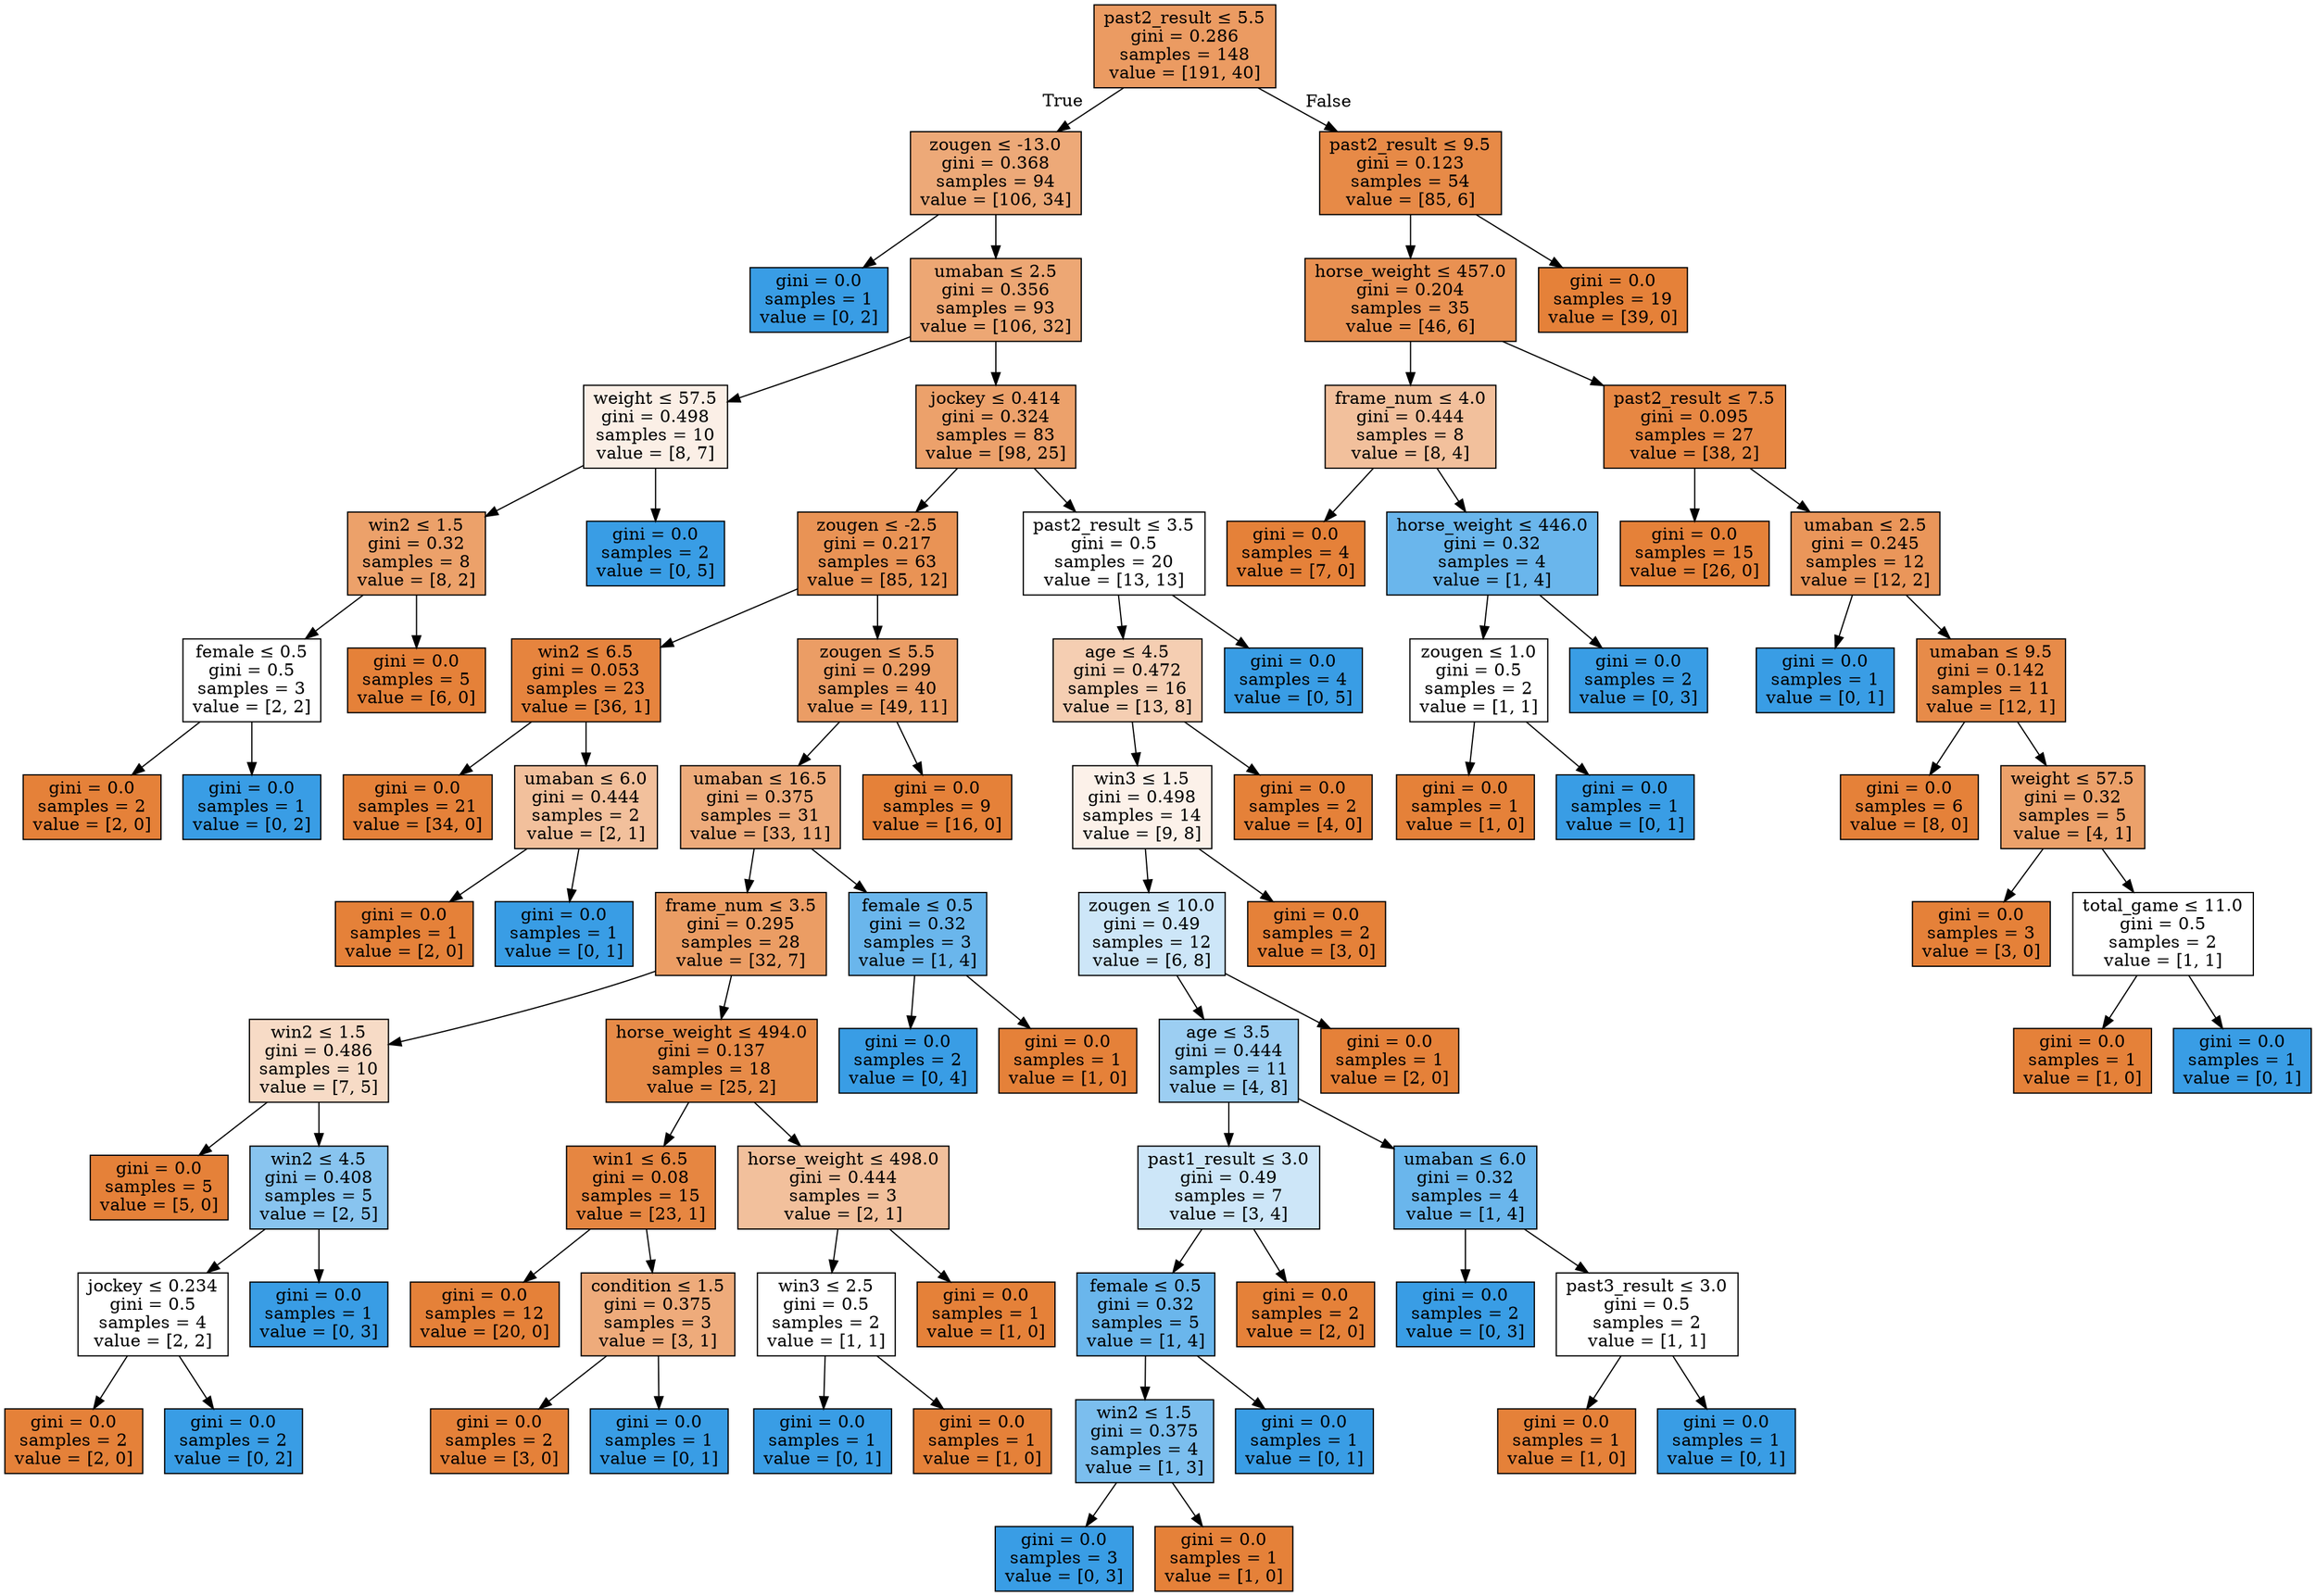 digraph Tree {
node [shape=box, style="filled", color="black"] ;
0 [label=<past2_result &le; 5.5<br/>gini = 0.286<br/>samples = 148<br/>value = [191, 40]>, fillcolor="#e58139ca"] ;
1 [label=<zougen &le; -13.0<br/>gini = 0.368<br/>samples = 94<br/>value = [106, 34]>, fillcolor="#e58139ad"] ;
0 -> 1 [labeldistance=2.5, labelangle=45, headlabel="True"] ;
2 [label=<gini = 0.0<br/>samples = 1<br/>value = [0, 2]>, fillcolor="#399de5ff"] ;
1 -> 2 ;
3 [label=<umaban &le; 2.5<br/>gini = 0.356<br/>samples = 93<br/>value = [106, 32]>, fillcolor="#e58139b2"] ;
1 -> 3 ;
4 [label=<weight &le; 57.5<br/>gini = 0.498<br/>samples = 10<br/>value = [8, 7]>, fillcolor="#e5813920"] ;
3 -> 4 ;
5 [label=<win2 &le; 1.5<br/>gini = 0.32<br/>samples = 8<br/>value = [8, 2]>, fillcolor="#e58139bf"] ;
4 -> 5 ;
6 [label=<female &le; 0.5<br/>gini = 0.5<br/>samples = 3<br/>value = [2, 2]>, fillcolor="#e5813900"] ;
5 -> 6 ;
7 [label=<gini = 0.0<br/>samples = 2<br/>value = [2, 0]>, fillcolor="#e58139ff"] ;
6 -> 7 ;
8 [label=<gini = 0.0<br/>samples = 1<br/>value = [0, 2]>, fillcolor="#399de5ff"] ;
6 -> 8 ;
9 [label=<gini = 0.0<br/>samples = 5<br/>value = [6, 0]>, fillcolor="#e58139ff"] ;
5 -> 9 ;
10 [label=<gini = 0.0<br/>samples = 2<br/>value = [0, 5]>, fillcolor="#399de5ff"] ;
4 -> 10 ;
11 [label=<jockey &le; 0.414<br/>gini = 0.324<br/>samples = 83<br/>value = [98, 25]>, fillcolor="#e58139be"] ;
3 -> 11 ;
12 [label=<zougen &le; -2.5<br/>gini = 0.217<br/>samples = 63<br/>value = [85, 12]>, fillcolor="#e58139db"] ;
11 -> 12 ;
13 [label=<win2 &le; 6.5<br/>gini = 0.053<br/>samples = 23<br/>value = [36, 1]>, fillcolor="#e58139f8"] ;
12 -> 13 ;
14 [label=<gini = 0.0<br/>samples = 21<br/>value = [34, 0]>, fillcolor="#e58139ff"] ;
13 -> 14 ;
15 [label=<umaban &le; 6.0<br/>gini = 0.444<br/>samples = 2<br/>value = [2, 1]>, fillcolor="#e581397f"] ;
13 -> 15 ;
16 [label=<gini = 0.0<br/>samples = 1<br/>value = [2, 0]>, fillcolor="#e58139ff"] ;
15 -> 16 ;
17 [label=<gini = 0.0<br/>samples = 1<br/>value = [0, 1]>, fillcolor="#399de5ff"] ;
15 -> 17 ;
18 [label=<zougen &le; 5.5<br/>gini = 0.299<br/>samples = 40<br/>value = [49, 11]>, fillcolor="#e58139c6"] ;
12 -> 18 ;
19 [label=<umaban &le; 16.5<br/>gini = 0.375<br/>samples = 31<br/>value = [33, 11]>, fillcolor="#e58139aa"] ;
18 -> 19 ;
20 [label=<frame_num &le; 3.5<br/>gini = 0.295<br/>samples = 28<br/>value = [32, 7]>, fillcolor="#e58139c7"] ;
19 -> 20 ;
21 [label=<win2 &le; 1.5<br/>gini = 0.486<br/>samples = 10<br/>value = [7, 5]>, fillcolor="#e5813949"] ;
20 -> 21 ;
22 [label=<gini = 0.0<br/>samples = 5<br/>value = [5, 0]>, fillcolor="#e58139ff"] ;
21 -> 22 ;
23 [label=<win2 &le; 4.5<br/>gini = 0.408<br/>samples = 5<br/>value = [2, 5]>, fillcolor="#399de599"] ;
21 -> 23 ;
24 [label=<jockey &le; 0.234<br/>gini = 0.5<br/>samples = 4<br/>value = [2, 2]>, fillcolor="#e5813900"] ;
23 -> 24 ;
25 [label=<gini = 0.0<br/>samples = 2<br/>value = [2, 0]>, fillcolor="#e58139ff"] ;
24 -> 25 ;
26 [label=<gini = 0.0<br/>samples = 2<br/>value = [0, 2]>, fillcolor="#399de5ff"] ;
24 -> 26 ;
27 [label=<gini = 0.0<br/>samples = 1<br/>value = [0, 3]>, fillcolor="#399de5ff"] ;
23 -> 27 ;
28 [label=<horse_weight &le; 494.0<br/>gini = 0.137<br/>samples = 18<br/>value = [25, 2]>, fillcolor="#e58139eb"] ;
20 -> 28 ;
29 [label=<win1 &le; 6.5<br/>gini = 0.08<br/>samples = 15<br/>value = [23, 1]>, fillcolor="#e58139f4"] ;
28 -> 29 ;
30 [label=<gini = 0.0<br/>samples = 12<br/>value = [20, 0]>, fillcolor="#e58139ff"] ;
29 -> 30 ;
31 [label=<condition &le; 1.5<br/>gini = 0.375<br/>samples = 3<br/>value = [3, 1]>, fillcolor="#e58139aa"] ;
29 -> 31 ;
32 [label=<gini = 0.0<br/>samples = 2<br/>value = [3, 0]>, fillcolor="#e58139ff"] ;
31 -> 32 ;
33 [label=<gini = 0.0<br/>samples = 1<br/>value = [0, 1]>, fillcolor="#399de5ff"] ;
31 -> 33 ;
34 [label=<horse_weight &le; 498.0<br/>gini = 0.444<br/>samples = 3<br/>value = [2, 1]>, fillcolor="#e581397f"] ;
28 -> 34 ;
35 [label=<win3 &le; 2.5<br/>gini = 0.5<br/>samples = 2<br/>value = [1, 1]>, fillcolor="#e5813900"] ;
34 -> 35 ;
36 [label=<gini = 0.0<br/>samples = 1<br/>value = [0, 1]>, fillcolor="#399de5ff"] ;
35 -> 36 ;
37 [label=<gini = 0.0<br/>samples = 1<br/>value = [1, 0]>, fillcolor="#e58139ff"] ;
35 -> 37 ;
38 [label=<gini = 0.0<br/>samples = 1<br/>value = [1, 0]>, fillcolor="#e58139ff"] ;
34 -> 38 ;
39 [label=<female &le; 0.5<br/>gini = 0.32<br/>samples = 3<br/>value = [1, 4]>, fillcolor="#399de5bf"] ;
19 -> 39 ;
40 [label=<gini = 0.0<br/>samples = 2<br/>value = [0, 4]>, fillcolor="#399de5ff"] ;
39 -> 40 ;
41 [label=<gini = 0.0<br/>samples = 1<br/>value = [1, 0]>, fillcolor="#e58139ff"] ;
39 -> 41 ;
42 [label=<gini = 0.0<br/>samples = 9<br/>value = [16, 0]>, fillcolor="#e58139ff"] ;
18 -> 42 ;
43 [label=<past2_result &le; 3.5<br/>gini = 0.5<br/>samples = 20<br/>value = [13, 13]>, fillcolor="#e5813900"] ;
11 -> 43 ;
44 [label=<age &le; 4.5<br/>gini = 0.472<br/>samples = 16<br/>value = [13, 8]>, fillcolor="#e5813962"] ;
43 -> 44 ;
45 [label=<win3 &le; 1.5<br/>gini = 0.498<br/>samples = 14<br/>value = [9, 8]>, fillcolor="#e581391c"] ;
44 -> 45 ;
46 [label=<zougen &le; 10.0<br/>gini = 0.49<br/>samples = 12<br/>value = [6, 8]>, fillcolor="#399de540"] ;
45 -> 46 ;
47 [label=<age &le; 3.5<br/>gini = 0.444<br/>samples = 11<br/>value = [4, 8]>, fillcolor="#399de57f"] ;
46 -> 47 ;
48 [label=<past1_result &le; 3.0<br/>gini = 0.49<br/>samples = 7<br/>value = [3, 4]>, fillcolor="#399de540"] ;
47 -> 48 ;
49 [label=<female &le; 0.5<br/>gini = 0.32<br/>samples = 5<br/>value = [1, 4]>, fillcolor="#399de5bf"] ;
48 -> 49 ;
50 [label=<win2 &le; 1.5<br/>gini = 0.375<br/>samples = 4<br/>value = [1, 3]>, fillcolor="#399de5aa"] ;
49 -> 50 ;
51 [label=<gini = 0.0<br/>samples = 3<br/>value = [0, 3]>, fillcolor="#399de5ff"] ;
50 -> 51 ;
52 [label=<gini = 0.0<br/>samples = 1<br/>value = [1, 0]>, fillcolor="#e58139ff"] ;
50 -> 52 ;
53 [label=<gini = 0.0<br/>samples = 1<br/>value = [0, 1]>, fillcolor="#399de5ff"] ;
49 -> 53 ;
54 [label=<gini = 0.0<br/>samples = 2<br/>value = [2, 0]>, fillcolor="#e58139ff"] ;
48 -> 54 ;
55 [label=<umaban &le; 6.0<br/>gini = 0.32<br/>samples = 4<br/>value = [1, 4]>, fillcolor="#399de5bf"] ;
47 -> 55 ;
56 [label=<gini = 0.0<br/>samples = 2<br/>value = [0, 3]>, fillcolor="#399de5ff"] ;
55 -> 56 ;
57 [label=<past3_result &le; 3.0<br/>gini = 0.5<br/>samples = 2<br/>value = [1, 1]>, fillcolor="#e5813900"] ;
55 -> 57 ;
58 [label=<gini = 0.0<br/>samples = 1<br/>value = [1, 0]>, fillcolor="#e58139ff"] ;
57 -> 58 ;
59 [label=<gini = 0.0<br/>samples = 1<br/>value = [0, 1]>, fillcolor="#399de5ff"] ;
57 -> 59 ;
60 [label=<gini = 0.0<br/>samples = 1<br/>value = [2, 0]>, fillcolor="#e58139ff"] ;
46 -> 60 ;
61 [label=<gini = 0.0<br/>samples = 2<br/>value = [3, 0]>, fillcolor="#e58139ff"] ;
45 -> 61 ;
62 [label=<gini = 0.0<br/>samples = 2<br/>value = [4, 0]>, fillcolor="#e58139ff"] ;
44 -> 62 ;
63 [label=<gini = 0.0<br/>samples = 4<br/>value = [0, 5]>, fillcolor="#399de5ff"] ;
43 -> 63 ;
64 [label=<past2_result &le; 9.5<br/>gini = 0.123<br/>samples = 54<br/>value = [85, 6]>, fillcolor="#e58139ed"] ;
0 -> 64 [labeldistance=2.5, labelangle=-45, headlabel="False"] ;
65 [label=<horse_weight &le; 457.0<br/>gini = 0.204<br/>samples = 35<br/>value = [46, 6]>, fillcolor="#e58139de"] ;
64 -> 65 ;
66 [label=<frame_num &le; 4.0<br/>gini = 0.444<br/>samples = 8<br/>value = [8, 4]>, fillcolor="#e581397f"] ;
65 -> 66 ;
67 [label=<gini = 0.0<br/>samples = 4<br/>value = [7, 0]>, fillcolor="#e58139ff"] ;
66 -> 67 ;
68 [label=<horse_weight &le; 446.0<br/>gini = 0.32<br/>samples = 4<br/>value = [1, 4]>, fillcolor="#399de5bf"] ;
66 -> 68 ;
69 [label=<zougen &le; 1.0<br/>gini = 0.5<br/>samples = 2<br/>value = [1, 1]>, fillcolor="#e5813900"] ;
68 -> 69 ;
70 [label=<gini = 0.0<br/>samples = 1<br/>value = [1, 0]>, fillcolor="#e58139ff"] ;
69 -> 70 ;
71 [label=<gini = 0.0<br/>samples = 1<br/>value = [0, 1]>, fillcolor="#399de5ff"] ;
69 -> 71 ;
72 [label=<gini = 0.0<br/>samples = 2<br/>value = [0, 3]>, fillcolor="#399de5ff"] ;
68 -> 72 ;
73 [label=<past2_result &le; 7.5<br/>gini = 0.095<br/>samples = 27<br/>value = [38, 2]>, fillcolor="#e58139f2"] ;
65 -> 73 ;
74 [label=<gini = 0.0<br/>samples = 15<br/>value = [26, 0]>, fillcolor="#e58139ff"] ;
73 -> 74 ;
75 [label=<umaban &le; 2.5<br/>gini = 0.245<br/>samples = 12<br/>value = [12, 2]>, fillcolor="#e58139d4"] ;
73 -> 75 ;
76 [label=<gini = 0.0<br/>samples = 1<br/>value = [0, 1]>, fillcolor="#399de5ff"] ;
75 -> 76 ;
77 [label=<umaban &le; 9.5<br/>gini = 0.142<br/>samples = 11<br/>value = [12, 1]>, fillcolor="#e58139ea"] ;
75 -> 77 ;
78 [label=<gini = 0.0<br/>samples = 6<br/>value = [8, 0]>, fillcolor="#e58139ff"] ;
77 -> 78 ;
79 [label=<weight &le; 57.5<br/>gini = 0.32<br/>samples = 5<br/>value = [4, 1]>, fillcolor="#e58139bf"] ;
77 -> 79 ;
80 [label=<gini = 0.0<br/>samples = 3<br/>value = [3, 0]>, fillcolor="#e58139ff"] ;
79 -> 80 ;
81 [label=<total_game &le; 11.0<br/>gini = 0.5<br/>samples = 2<br/>value = [1, 1]>, fillcolor="#e5813900"] ;
79 -> 81 ;
82 [label=<gini = 0.0<br/>samples = 1<br/>value = [1, 0]>, fillcolor="#e58139ff"] ;
81 -> 82 ;
83 [label=<gini = 0.0<br/>samples = 1<br/>value = [0, 1]>, fillcolor="#399de5ff"] ;
81 -> 83 ;
84 [label=<gini = 0.0<br/>samples = 19<br/>value = [39, 0]>, fillcolor="#e58139ff"] ;
64 -> 84 ;
}